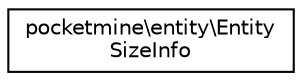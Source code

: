 digraph "Graphical Class Hierarchy"
{
 // INTERACTIVE_SVG=YES
 // LATEX_PDF_SIZE
  edge [fontname="Helvetica",fontsize="10",labelfontname="Helvetica",labelfontsize="10"];
  node [fontname="Helvetica",fontsize="10",shape=record];
  rankdir="LR";
  Node0 [label="pocketmine\\entity\\Entity\lSizeInfo",height=0.2,width=0.4,color="black", fillcolor="white", style="filled",URL="$df/db7/classpocketmine_1_1entity_1_1_entity_size_info.html",tooltip=" "];
}
